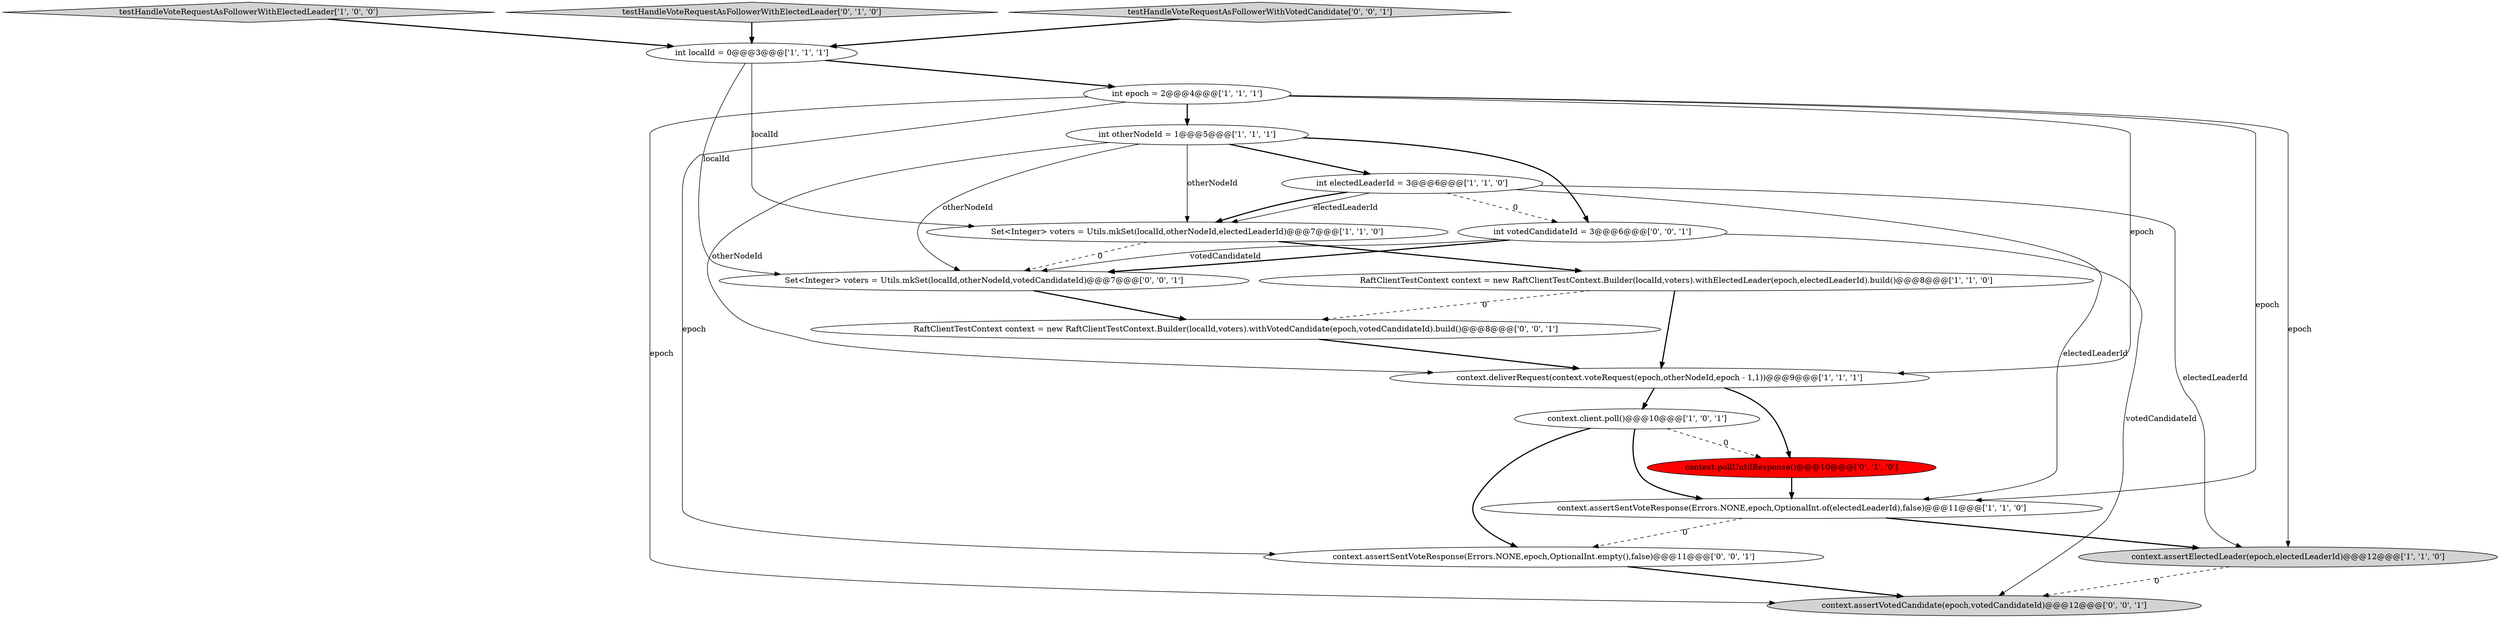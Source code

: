 digraph {
7 [style = filled, label = "int epoch = 2@@@4@@@['1', '1', '1']", fillcolor = white, shape = ellipse image = "AAA0AAABBB1BBB"];
0 [style = filled, label = "testHandleVoteRequestAsFollowerWithElectedLeader['1', '0', '0']", fillcolor = lightgray, shape = diamond image = "AAA0AAABBB1BBB"];
18 [style = filled, label = "context.assertSentVoteResponse(Errors.NONE,epoch,OptionalInt.empty(),false)@@@11@@@['0', '0', '1']", fillcolor = white, shape = ellipse image = "AAA0AAABBB3BBB"];
1 [style = filled, label = "int localId = 0@@@3@@@['1', '1', '1']", fillcolor = white, shape = ellipse image = "AAA0AAABBB1BBB"];
10 [style = filled, label = "int otherNodeId = 1@@@5@@@['1', '1', '1']", fillcolor = white, shape = ellipse image = "AAA0AAABBB1BBB"];
2 [style = filled, label = "Set<Integer> voters = Utils.mkSet(localId,otherNodeId,electedLeaderId)@@@7@@@['1', '1', '0']", fillcolor = white, shape = ellipse image = "AAA0AAABBB1BBB"];
15 [style = filled, label = "RaftClientTestContext context = new RaftClientTestContext.Builder(localId,voters).withVotedCandidate(epoch,votedCandidateId).build()@@@8@@@['0', '0', '1']", fillcolor = white, shape = ellipse image = "AAA0AAABBB3BBB"];
12 [style = filled, label = "context.pollUntilResponse()@@@10@@@['0', '1', '0']", fillcolor = red, shape = ellipse image = "AAA1AAABBB2BBB"];
11 [style = filled, label = "testHandleVoteRequestAsFollowerWithElectedLeader['0', '1', '0']", fillcolor = lightgray, shape = diamond image = "AAA0AAABBB2BBB"];
8 [style = filled, label = "int electedLeaderId = 3@@@6@@@['1', '1', '0']", fillcolor = white, shape = ellipse image = "AAA0AAABBB1BBB"];
14 [style = filled, label = "int votedCandidateId = 3@@@6@@@['0', '0', '1']", fillcolor = white, shape = ellipse image = "AAA0AAABBB3BBB"];
16 [style = filled, label = "context.assertVotedCandidate(epoch,votedCandidateId)@@@12@@@['0', '0', '1']", fillcolor = lightgray, shape = ellipse image = "AAA0AAABBB3BBB"];
17 [style = filled, label = "Set<Integer> voters = Utils.mkSet(localId,otherNodeId,votedCandidateId)@@@7@@@['0', '0', '1']", fillcolor = white, shape = ellipse image = "AAA0AAABBB3BBB"];
6 [style = filled, label = "RaftClientTestContext context = new RaftClientTestContext.Builder(localId,voters).withElectedLeader(epoch,electedLeaderId).build()@@@8@@@['1', '1', '0']", fillcolor = white, shape = ellipse image = "AAA0AAABBB1BBB"];
5 [style = filled, label = "context.deliverRequest(context.voteRequest(epoch,otherNodeId,epoch - 1,1))@@@9@@@['1', '1', '1']", fillcolor = white, shape = ellipse image = "AAA0AAABBB1BBB"];
13 [style = filled, label = "testHandleVoteRequestAsFollowerWithVotedCandidate['0', '0', '1']", fillcolor = lightgray, shape = diamond image = "AAA0AAABBB3BBB"];
3 [style = filled, label = "context.client.poll()@@@10@@@['1', '0', '1']", fillcolor = white, shape = ellipse image = "AAA0AAABBB1BBB"];
4 [style = filled, label = "context.assertSentVoteResponse(Errors.NONE,epoch,OptionalInt.of(electedLeaderId),false)@@@11@@@['1', '1', '0']", fillcolor = white, shape = ellipse image = "AAA0AAABBB1BBB"];
9 [style = filled, label = "context.assertElectedLeader(epoch,electedLeaderId)@@@12@@@['1', '1', '0']", fillcolor = lightgray, shape = ellipse image = "AAA0AAABBB1BBB"];
5->3 [style = bold, label=""];
4->9 [style = bold, label=""];
14->16 [style = solid, label="votedCandidateId"];
4->18 [style = dashed, label="0"];
7->18 [style = solid, label="epoch"];
9->16 [style = dashed, label="0"];
10->14 [style = bold, label=""];
7->10 [style = bold, label=""];
11->1 [style = bold, label=""];
2->6 [style = bold, label=""];
8->4 [style = solid, label="electedLeaderId"];
7->5 [style = solid, label="epoch"];
10->17 [style = solid, label="otherNodeId"];
14->17 [style = bold, label=""];
8->14 [style = dashed, label="0"];
1->17 [style = solid, label="localId"];
2->17 [style = dashed, label="0"];
1->7 [style = bold, label=""];
3->4 [style = bold, label=""];
13->1 [style = bold, label=""];
15->5 [style = bold, label=""];
8->2 [style = solid, label="electedLeaderId"];
3->18 [style = bold, label=""];
1->2 [style = solid, label="localId"];
7->9 [style = solid, label="epoch"];
6->5 [style = bold, label=""];
8->9 [style = solid, label="electedLeaderId"];
10->2 [style = solid, label="otherNodeId"];
3->12 [style = dashed, label="0"];
10->8 [style = bold, label=""];
8->2 [style = bold, label=""];
5->12 [style = bold, label=""];
12->4 [style = bold, label=""];
6->15 [style = dashed, label="0"];
0->1 [style = bold, label=""];
7->4 [style = solid, label="epoch"];
17->15 [style = bold, label=""];
10->5 [style = solid, label="otherNodeId"];
14->17 [style = solid, label="votedCandidateId"];
7->16 [style = solid, label="epoch"];
18->16 [style = bold, label=""];
}
